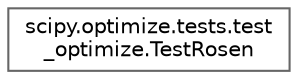 digraph "Graphical Class Hierarchy"
{
 // LATEX_PDF_SIZE
  bgcolor="transparent";
  edge [fontname=Helvetica,fontsize=10,labelfontname=Helvetica,labelfontsize=10];
  node [fontname=Helvetica,fontsize=10,shape=box,height=0.2,width=0.4];
  rankdir="LR";
  Node0 [id="Node000000",label="scipy.optimize.tests.test\l_optimize.TestRosen",height=0.2,width=0.4,color="grey40", fillcolor="white", style="filled",URL="$dd/de2/classscipy_1_1optimize_1_1tests_1_1test__optimize_1_1TestRosen.html",tooltip=" "];
}

